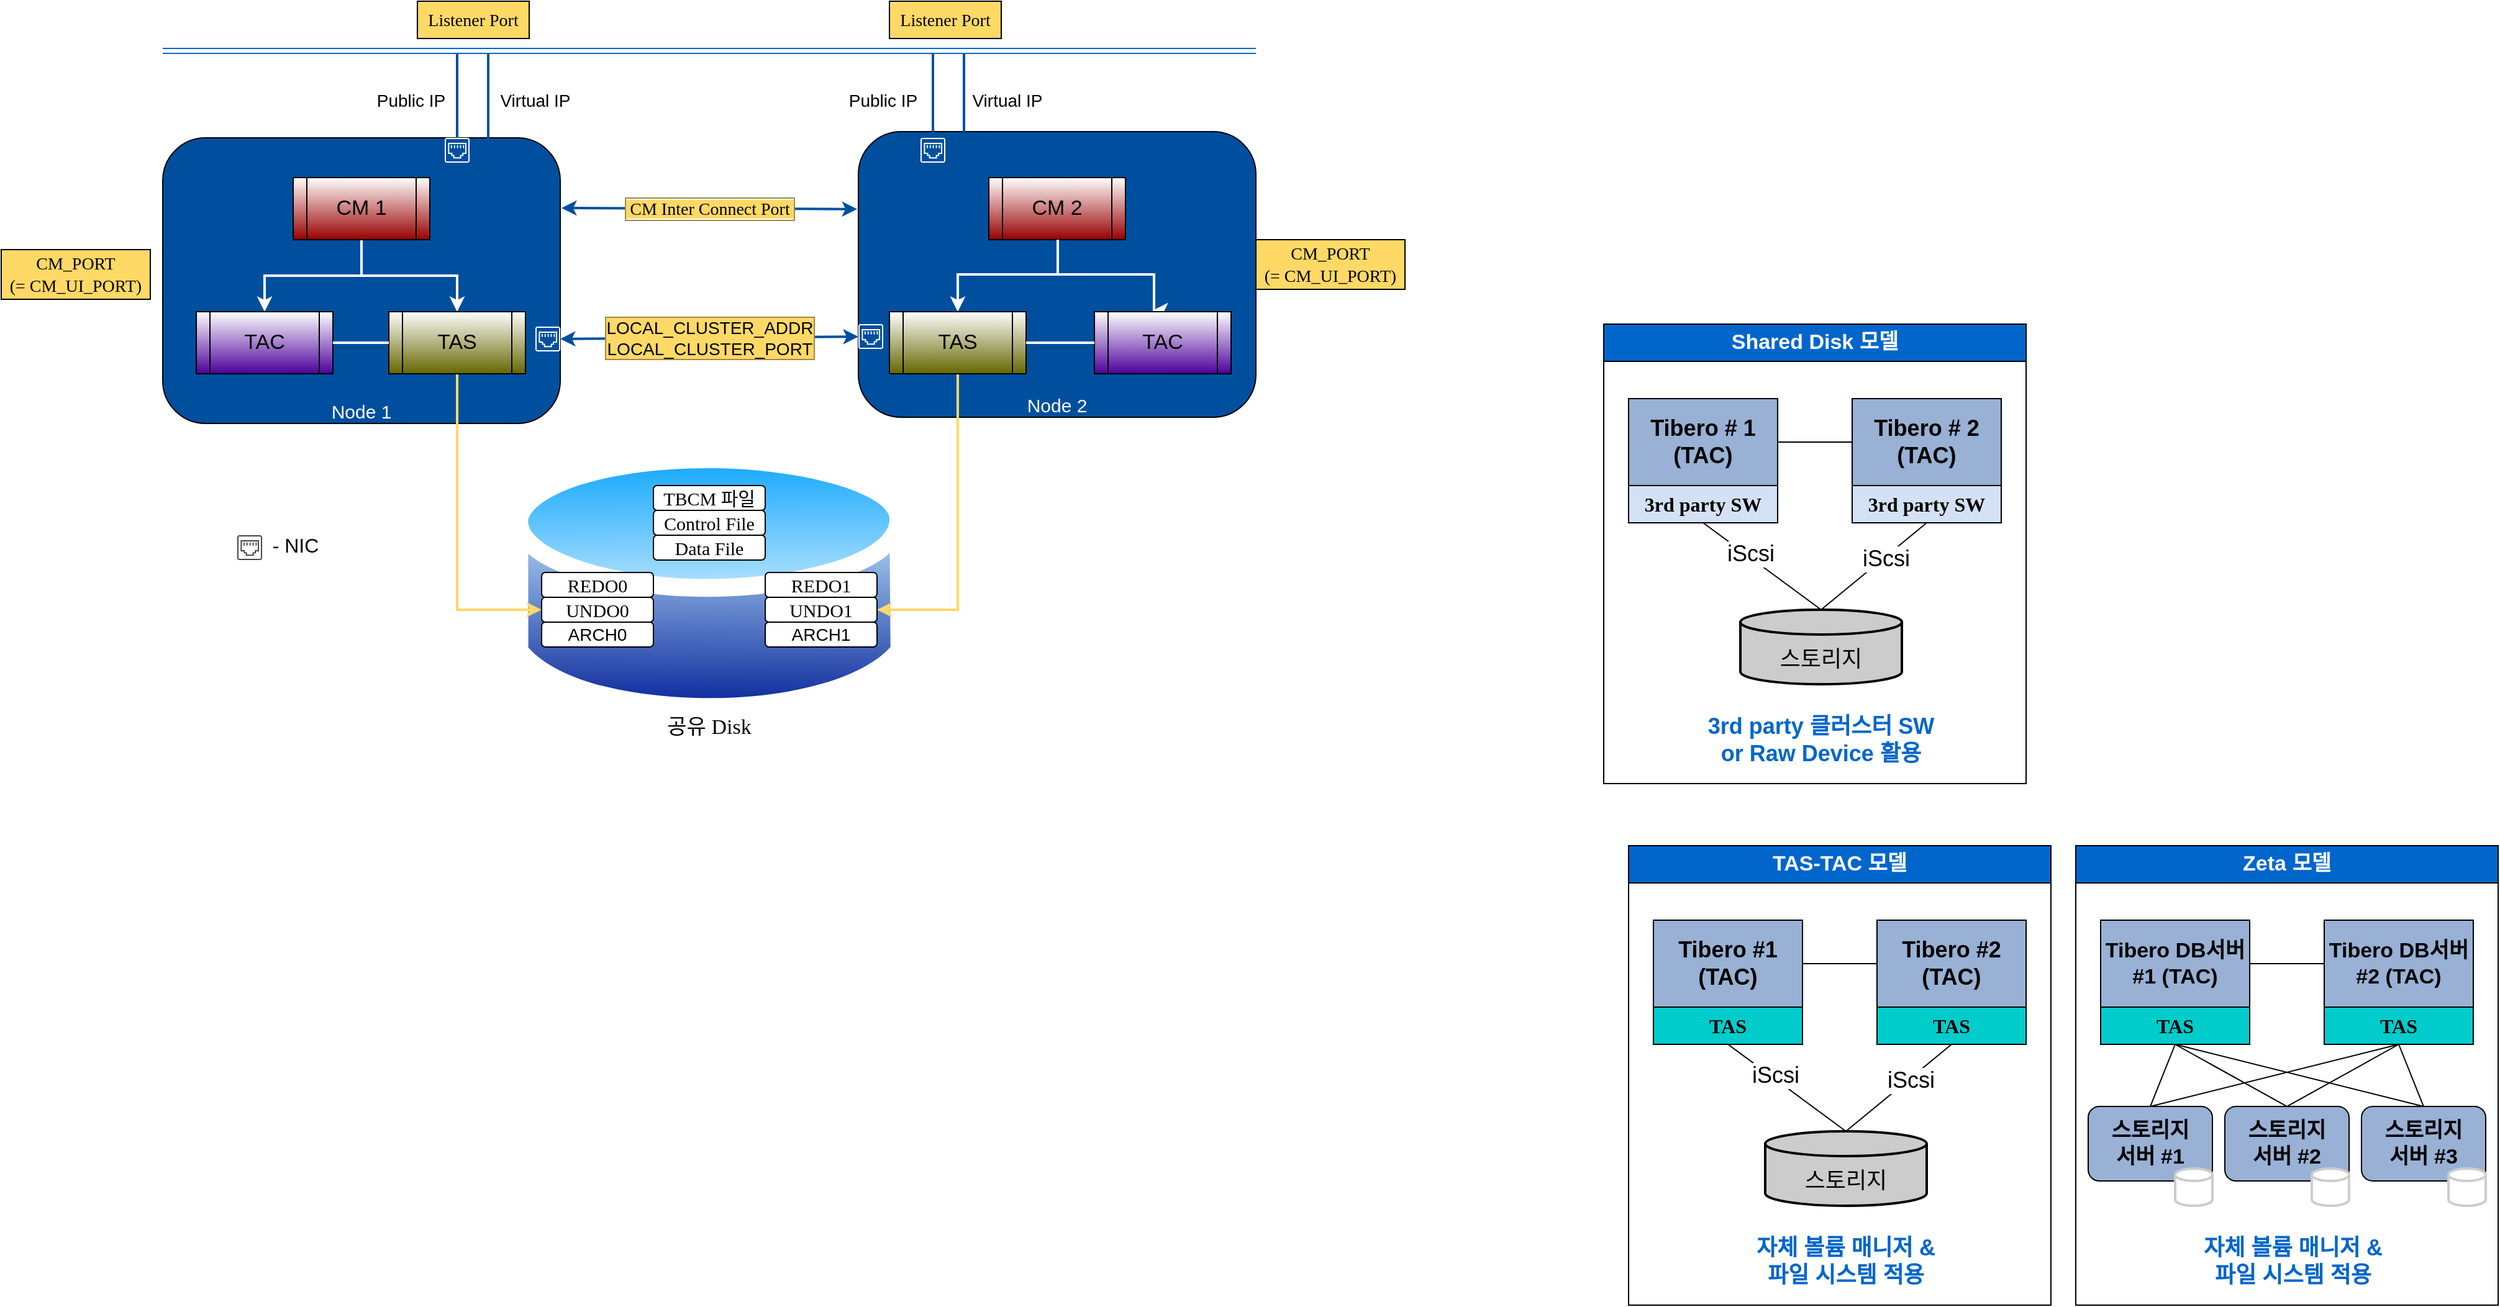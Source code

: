 <mxfile version="20.7.4" type="github">
  <diagram id="TvkTmIDw6KJ73KFfG2pD" name="페이지-1">
    <mxGraphModel dx="2261" dy="796" grid="1" gridSize="10" guides="1" tooltips="1" connect="1" arrows="1" fold="1" page="1" pageScale="1" pageWidth="827" pageHeight="1169" math="0" shadow="0">
      <root>
        <mxCell id="0" />
        <mxCell id="1" parent="0" />
        <mxCell id="aKETF5WyLUpgTDciv4r5-1" value="" style="rounded=1;whiteSpace=wrap;html=1;rotation=90;fillColor=#004F9E;" parent="1" vertex="1">
          <mxGeometry x="-15" y="65" width="230" height="320" as="geometry" />
        </mxCell>
        <mxCell id="aKETF5WyLUpgTDciv4r5-57" value="" style="group" parent="1" vertex="1" connectable="0">
          <mxGeometry x="335" y="390" width="225.54" height="200" as="geometry" />
        </mxCell>
        <mxCell id="DRgsn9gUvkEGbNi-qhv4-16" value="" style="aspect=fixed;perimeter=ellipsePerimeter;html=1;align=center;shadow=0;dashed=0;spacingTop=3;image;image=img/lib/active_directory/database.svg;labelBackgroundColor=#FFD966;labelBorderColor=#A18940;fontFamily=Helvetica;fontSize=14;" parent="aKETF5WyLUpgTDciv4r5-57" vertex="1">
          <mxGeometry x="-115.27" y="-40" width="320.54" height="237.2" as="geometry" />
        </mxCell>
        <mxCell id="aKETF5WyLUpgTDciv4r5-47" value="&lt;font style=&quot;font-size: 15px;&quot;&gt;TBCM 파일&lt;/font&gt;" style="rounded=1;whiteSpace=wrap;html=1;labelBackgroundColor=none;labelBorderColor=none;strokeColor=default;fontFamily=Tahoma;fontSize=15;fillColor=default;gradientColor=none;" parent="aKETF5WyLUpgTDciv4r5-57" vertex="1">
          <mxGeometry width="90" height="20" as="geometry" />
        </mxCell>
        <mxCell id="aKETF5WyLUpgTDciv4r5-48" value="Control File" style="rounded=1;whiteSpace=wrap;html=1;labelBackgroundColor=none;labelBorderColor=none;strokeColor=default;fontFamily=Tahoma;fontSize=15;fillColor=default;gradientColor=none;" parent="aKETF5WyLUpgTDciv4r5-57" vertex="1">
          <mxGeometry y="20" width="90" height="20" as="geometry" />
        </mxCell>
        <mxCell id="aKETF5WyLUpgTDciv4r5-49" value="&lt;font style=&quot;font-size: 15px;&quot;&gt;Data File&lt;/font&gt;" style="rounded=1;whiteSpace=wrap;html=1;labelBackgroundColor=none;labelBorderColor=none;strokeColor=default;fontFamily=Tahoma;fontSize=15;fillColor=default;gradientColor=none;" parent="aKETF5WyLUpgTDciv4r5-57" vertex="1">
          <mxGeometry y="40" width="90" height="20" as="geometry" />
        </mxCell>
        <mxCell id="DRgsn9gUvkEGbNi-qhv4-27" style="edgeStyle=orthogonalEdgeStyle;rounded=0;orthogonalLoop=1;jettySize=auto;html=1;entryX=0.5;entryY=0;entryDx=0;entryDy=0;strokeColor=#FFFFFF;strokeWidth=2;fontFamily=Helvetica;fontSize=15;fontColor=#000000;labelBackgroundColor=none;" parent="1" source="aKETF5WyLUpgTDciv4r5-3" target="DRgsn9gUvkEGbNi-qhv4-21" edge="1">
          <mxGeometry relative="1" as="geometry" />
        </mxCell>
        <mxCell id="DRgsn9gUvkEGbNi-qhv4-29" style="edgeStyle=orthogonalEdgeStyle;rounded=0;orthogonalLoop=1;jettySize=auto;html=1;entryX=0.5;entryY=0;entryDx=0;entryDy=0;labelBackgroundColor=none;strokeColor=#FFFFFF;strokeWidth=2;fontFamily=Helvetica;fontSize=15;fontColor=#000000;" parent="1" source="aKETF5WyLUpgTDciv4r5-3" target="DRgsn9gUvkEGbNi-qhv4-22" edge="1">
          <mxGeometry relative="1" as="geometry" />
        </mxCell>
        <mxCell id="aKETF5WyLUpgTDciv4r5-3" value="&lt;font style=&quot;font-size: 17px;&quot;&gt;CM 1&lt;/font&gt;" style="shape=process;whiteSpace=wrap;html=1;backgroundOutline=1;gradientColor=#990000;" parent="1" vertex="1">
          <mxGeometry x="45" y="142" width="110" height="50" as="geometry" />
        </mxCell>
        <mxCell id="aKETF5WyLUpgTDciv4r5-60" style="edgeStyle=orthogonalEdgeStyle;rounded=0;orthogonalLoop=1;jettySize=auto;html=1;entryX=0;entryY=0.5;entryDx=0;entryDy=0;strokeColor=#FFD966;strokeWidth=2;fontFamily=Tahoma;fontSize=17;fillColor=#FFD966;exitX=0.5;exitY=1;exitDx=0;exitDy=0;" parent="1" source="DRgsn9gUvkEGbNi-qhv4-21" target="aKETF5WyLUpgTDciv4r5-53" edge="1">
          <mxGeometry relative="1" as="geometry">
            <mxPoint x="266.83" y="454.928" as="targetPoint" />
          </mxGeometry>
        </mxCell>
        <mxCell id="aKETF5WyLUpgTDciv4r5-5" value="Node 1" style="text;html=1;strokeColor=none;fillColor=none;align=center;verticalAlign=middle;whiteSpace=wrap;rounded=0;fontSize=15;fontColor=#FFFFFF;" parent="1" vertex="1">
          <mxGeometry x="70" y="315" width="60" height="30" as="geometry" />
        </mxCell>
        <mxCell id="aKETF5WyLUpgTDciv4r5-11" value="" style="shape=link;html=1;rounded=0;fontSize=17;fontColor=#0066CC;strokeColor=#0066CC;" parent="1" edge="1">
          <mxGeometry width="100" relative="1" as="geometry">
            <mxPoint x="-60" y="40" as="sourcePoint" />
            <mxPoint x="820" y="40" as="targetPoint" />
            <Array as="points">
              <mxPoint x="390" y="40" />
            </Array>
          </mxGeometry>
        </mxCell>
        <mxCell id="aKETF5WyLUpgTDciv4r5-13" value="&lt;font style=&quot;font-size: 14px;&quot;&gt;Public IP&lt;/font&gt;" style="text;html=1;strokeColor=none;fillColor=none;align=center;verticalAlign=middle;whiteSpace=wrap;rounded=0;fontSize=17;labelBackgroundColor=default;" parent="1" vertex="1">
          <mxGeometry x="110" y="65" width="60" height="29" as="geometry" />
        </mxCell>
        <mxCell id="aKETF5WyLUpgTDciv4r5-14" value="" style="endArrow=none;html=1;rounded=0;fontSize=17;exitX=0;exitY=0.75;exitDx=0;exitDy=0;strokeWidth=2;strokeColor=#004F9E;" parent="1" edge="1">
          <mxGeometry width="50" height="50" relative="1" as="geometry">
            <mxPoint x="202" y="120.5" as="sourcePoint" />
            <mxPoint x="202" y="42.5" as="targetPoint" />
          </mxGeometry>
        </mxCell>
        <mxCell id="aKETF5WyLUpgTDciv4r5-15" value="&lt;font style=&quot;font-size: 14px;&quot;&gt;Virtual IP&lt;/font&gt;" style="text;html=1;strokeColor=none;fillColor=none;align=center;verticalAlign=middle;whiteSpace=wrap;rounded=0;fontSize=17;labelBackgroundColor=default;" parent="1" vertex="1">
          <mxGeometry x="210" y="65" width="60" height="29" as="geometry" />
        </mxCell>
        <mxCell id="aKETF5WyLUpgTDciv4r5-21" value="&lt;font face=&quot;Tahoma&quot;&gt;CM_PORT&lt;br&gt;(= CM_UI_PORT)&lt;/font&gt;" style="text;html=1;strokeColor=default;fillColor=#FFD966;align=center;verticalAlign=middle;whiteSpace=wrap;rounded=0;fontSize=14;" parent="1" vertex="1">
          <mxGeometry x="-190" y="200" width="120" height="40" as="geometry" />
        </mxCell>
        <mxCell id="aKETF5WyLUpgTDciv4r5-22" value="" style="rounded=1;whiteSpace=wrap;html=1;rotation=90;fillColor=#004F9E;" parent="1" vertex="1">
          <mxGeometry x="545" y="60" width="230" height="320" as="geometry" />
        </mxCell>
        <mxCell id="aKETF5WyLUpgTDciv4r5-24" value="&lt;font style=&quot;font-size: 17px;&quot;&gt;CM 2&lt;/font&gt;" style="shape=process;whiteSpace=wrap;html=1;backgroundOutline=1;gradientColor=#990000;" parent="1" vertex="1">
          <mxGeometry x="605" y="142" width="110" height="50" as="geometry" />
        </mxCell>
        <mxCell id="aKETF5WyLUpgTDciv4r5-61" style="edgeStyle=orthogonalEdgeStyle;rounded=0;orthogonalLoop=1;jettySize=auto;html=1;entryX=1;entryY=0.5;entryDx=0;entryDy=0;strokeColor=#FFD966;strokeWidth=2;fontFamily=Tahoma;fontSize=17;fillColor=#FFD966;exitX=0.5;exitY=1;exitDx=0;exitDy=0;" parent="1" source="DRgsn9gUvkEGbNi-qhv4-33" target="aKETF5WyLUpgTDciv4r5-51" edge="1">
          <mxGeometry relative="1" as="geometry">
            <mxPoint x="493.17" y="454.928" as="targetPoint" />
            <Array as="points">
              <mxPoint x="580" y="490" />
            </Array>
          </mxGeometry>
        </mxCell>
        <mxCell id="aKETF5WyLUpgTDciv4r5-26" value="Node 2" style="text;html=1;strokeColor=none;fillColor=none;align=center;verticalAlign=middle;whiteSpace=wrap;rounded=0;fontSize=15;fontColor=#FFFFFF;" parent="1" vertex="1">
          <mxGeometry x="630" y="310" width="60" height="30" as="geometry" />
        </mxCell>
        <mxCell id="aKETF5WyLUpgTDciv4r5-28" value="&lt;font style=&quot;font-size: 14px;&quot;&gt;Public IP&lt;/font&gt;" style="text;html=1;strokeColor=none;fillColor=none;align=center;verticalAlign=middle;whiteSpace=wrap;rounded=0;fontSize=17;labelBackgroundColor=default;" parent="1" vertex="1">
          <mxGeometry x="490" y="65" width="60" height="29" as="geometry" />
        </mxCell>
        <mxCell id="aKETF5WyLUpgTDciv4r5-29" value="" style="endArrow=none;html=1;rounded=0;fontSize=17;strokeWidth=2;strokeColor=#004F9E;" parent="1" edge="1">
          <mxGeometry width="50" height="50" relative="1" as="geometry">
            <mxPoint x="585" y="110" as="sourcePoint" />
            <mxPoint x="585" y="42.5" as="targetPoint" />
          </mxGeometry>
        </mxCell>
        <mxCell id="aKETF5WyLUpgTDciv4r5-30" value="&lt;font style=&quot;font-size: 14px;&quot;&gt;Virtual IP&lt;/font&gt;" style="text;html=1;strokeColor=none;fillColor=none;align=center;verticalAlign=middle;whiteSpace=wrap;rounded=0;fontSize=17;labelBackgroundColor=default;" parent="1" vertex="1">
          <mxGeometry x="590" y="65" width="60" height="29" as="geometry" />
        </mxCell>
        <mxCell id="aKETF5WyLUpgTDciv4r5-31" value="&lt;font face=&quot;Tahoma&quot;&gt;CM_PORT&lt;br&gt;(= CM_UI_PORT)&lt;/font&gt;" style="text;html=1;strokeColor=default;fillColor=#FFD966;align=center;verticalAlign=middle;whiteSpace=wrap;rounded=0;fontSize=14;" parent="1" vertex="1">
          <mxGeometry x="820" y="192" width="120" height="40" as="geometry" />
        </mxCell>
        <mxCell id="aKETF5WyLUpgTDciv4r5-34" value="&lt;font face=&quot;Tahoma&quot;&gt;Listener Port&lt;/font&gt;" style="text;html=1;strokeColor=default;fillColor=#FFD966;align=center;verticalAlign=middle;whiteSpace=wrap;rounded=0;fontSize=14;" parent="1" vertex="1">
          <mxGeometry x="145" width="90" height="30" as="geometry" />
        </mxCell>
        <mxCell id="aKETF5WyLUpgTDciv4r5-35" value="&lt;font face=&quot;Tahoma&quot;&gt;Listener Port&lt;/font&gt;" style="text;html=1;strokeColor=default;fillColor=#FFD966;align=center;verticalAlign=middle;whiteSpace=wrap;rounded=0;fontSize=14;" parent="1" vertex="1">
          <mxGeometry x="525" width="90" height="30" as="geometry" />
        </mxCell>
        <mxCell id="aKETF5WyLUpgTDciv4r5-39" value="" style="endArrow=classic;startArrow=classic;html=1;rounded=0;strokeColor=#004F9E;strokeWidth=2;fontSize=14;fillColor=#FFD966;entryX=0.186;entryY=1;entryDx=0;entryDy=0;entryPerimeter=0;exitX=0.182;exitY=-0.014;exitDx=0;exitDy=0;exitPerimeter=0;" parent="1" edge="1">
          <mxGeometry width="50" height="50" relative="1" as="geometry">
            <mxPoint x="260.98" y="166.5" as="sourcePoint" />
            <mxPoint x="499.02" y="167.38" as="targetPoint" />
            <Array as="points" />
          </mxGeometry>
        </mxCell>
        <mxCell id="DRgsn9gUvkEGbNi-qhv4-12" value="&lt;span style=&quot;font-family: Tahoma; font-size: 14px; background-color: rgb(255, 217, 102);&quot;&gt;&amp;nbsp;CM Inter Connect Port&amp;nbsp;&lt;/span&gt;" style="edgeLabel;html=1;align=center;verticalAlign=middle;resizable=0;points=[];fontSize=14;labelBorderColor=#A18940;" parent="aKETF5WyLUpgTDciv4r5-39" vertex="1" connectable="0">
          <mxGeometry relative="1" as="geometry">
            <mxPoint as="offset" />
          </mxGeometry>
        </mxCell>
        <mxCell id="aKETF5WyLUpgTDciv4r5-54" value="" style="group" parent="1" vertex="1" connectable="0">
          <mxGeometry x="245" y="460" width="90" height="40" as="geometry" />
        </mxCell>
        <mxCell id="aKETF5WyLUpgTDciv4r5-52" value="&lt;font style=&quot;font-size: 15px;&quot;&gt;REDO0&lt;/font&gt;" style="rounded=1;whiteSpace=wrap;html=1;labelBackgroundColor=none;labelBorderColor=none;strokeColor=default;fontFamily=Tahoma;fontSize=15;fillColor=default;gradientColor=none;movable=1;resizable=1;rotatable=1;deletable=1;editable=1;connectable=1;" parent="aKETF5WyLUpgTDciv4r5-54" vertex="1">
          <mxGeometry width="90" height="20" as="geometry" />
        </mxCell>
        <mxCell id="aKETF5WyLUpgTDciv4r5-53" value="UNDO0" style="rounded=1;whiteSpace=wrap;html=1;labelBackgroundColor=none;labelBorderColor=none;strokeColor=default;fontFamily=Tahoma;fontSize=15;fillColor=default;gradientColor=none;movable=1;resizable=1;rotatable=1;deletable=1;editable=1;connectable=1;" parent="aKETF5WyLUpgTDciv4r5-54" vertex="1">
          <mxGeometry y="20" width="90" height="20" as="geometry" />
        </mxCell>
        <mxCell id="aKETF5WyLUpgTDciv4r5-56" value="" style="group" parent="1" vertex="1" connectable="0">
          <mxGeometry x="425" y="460" width="90" height="40" as="geometry" />
        </mxCell>
        <mxCell id="aKETF5WyLUpgTDciv4r5-50" value="&lt;font style=&quot;font-size: 15px;&quot;&gt;REDO1&lt;/font&gt;" style="rounded=1;whiteSpace=wrap;html=1;labelBackgroundColor=none;labelBorderColor=none;strokeColor=default;fontFamily=Tahoma;fontSize=15;fillColor=default;gradientColor=none;" parent="aKETF5WyLUpgTDciv4r5-56" vertex="1">
          <mxGeometry width="90" height="20" as="geometry" />
        </mxCell>
        <mxCell id="aKETF5WyLUpgTDciv4r5-51" value="UNDO1" style="rounded=1;whiteSpace=wrap;html=1;labelBackgroundColor=none;labelBorderColor=none;strokeColor=default;fontFamily=Tahoma;fontSize=15;fillColor=default;gradientColor=none;" parent="aKETF5WyLUpgTDciv4r5-56" vertex="1">
          <mxGeometry y="20" width="90" height="20" as="geometry" />
        </mxCell>
        <mxCell id="DRgsn9gUvkEGbNi-qhv4-1" value="" style="sketch=0;pointerEvents=1;shadow=0;dashed=0;html=1;strokeColor=none;fillColor=#FFFFFF;aspect=fixed;labelPosition=center;verticalLabelPosition=bottom;verticalAlign=top;align=center;outlineConnect=0;shape=mxgraph.vvd.ethernet_port;labelBackgroundColor=#FFFFFF;" parent="1" vertex="1">
          <mxGeometry x="240" y="262" width="20" height="20" as="geometry" />
        </mxCell>
        <mxCell id="DRgsn9gUvkEGbNi-qhv4-3" value="" style="sketch=0;pointerEvents=1;shadow=0;dashed=0;html=1;strokeColor=none;fillColor=#FFFFFF;aspect=fixed;labelPosition=center;verticalLabelPosition=bottom;verticalAlign=top;align=center;outlineConnect=0;shape=mxgraph.vvd.ethernet_port;labelBackgroundColor=default;" parent="1" vertex="1">
          <mxGeometry x="500" y="260" width="20" height="20" as="geometry" />
        </mxCell>
        <mxCell id="DRgsn9gUvkEGbNi-qhv4-5" value="" style="endArrow=classic;startArrow=classic;html=1;rounded=0;strokeWidth=2;strokeColor=#004F9E;" parent="1" source="DRgsn9gUvkEGbNi-qhv4-1" target="DRgsn9gUvkEGbNi-qhv4-3" edge="1">
          <mxGeometry width="50" height="50" relative="1" as="geometry">
            <mxPoint x="320" y="202" as="sourcePoint" />
            <mxPoint x="370" y="152" as="targetPoint" />
          </mxGeometry>
        </mxCell>
        <mxCell id="DRgsn9gUvkEGbNi-qhv4-11" value="LOCAL_CLUSTER_ADDR&lt;br style=&quot;font-size: 14px;&quot;&gt;LOCAL_CLUSTER_PORT" style="edgeLabel;html=1;align=center;verticalAlign=middle;resizable=0;points=[];fontSize=14;labelBackgroundColor=#FFD966;labelBorderColor=#A18940;" parent="DRgsn9gUvkEGbNi-qhv4-5" vertex="1" connectable="0">
          <mxGeometry relative="1" as="geometry">
            <mxPoint as="offset" />
          </mxGeometry>
        </mxCell>
        <mxCell id="DRgsn9gUvkEGbNi-qhv4-6" value="" style="sketch=0;pointerEvents=1;shadow=0;dashed=0;html=1;strokeColor=none;fillColor=#FFFFFF;aspect=fixed;labelPosition=center;verticalLabelPosition=bottom;verticalAlign=top;align=center;outlineConnect=0;shape=mxgraph.vvd.ethernet_port;labelBackgroundColor=default;" parent="1" vertex="1">
          <mxGeometry x="550" y="110" width="20" height="20" as="geometry" />
        </mxCell>
        <mxCell id="DRgsn9gUvkEGbNi-qhv4-8" value="" style="endArrow=none;html=1;rounded=0;strokeWidth=2;strokeColor=#004F9E;" parent="1" source="DRgsn9gUvkEGbNi-qhv4-6" edge="1">
          <mxGeometry width="50" height="50" relative="1" as="geometry">
            <mxPoint x="560" y="99" as="sourcePoint" />
            <mxPoint x="560" y="42" as="targetPoint" />
          </mxGeometry>
        </mxCell>
        <mxCell id="DRgsn9gUvkEGbNi-qhv4-9" value="" style="sketch=0;pointerEvents=1;shadow=0;dashed=0;html=1;strokeColor=none;fillColor=#FFFFFF;aspect=fixed;labelPosition=center;verticalLabelPosition=bottom;verticalAlign=top;align=center;outlineConnect=0;shape=mxgraph.vvd.ethernet_port;labelBackgroundColor=default;" parent="1" vertex="1">
          <mxGeometry x="167" y="110" width="20" height="20" as="geometry" />
        </mxCell>
        <mxCell id="DRgsn9gUvkEGbNi-qhv4-10" value="" style="endArrow=none;html=1;rounded=0;strokeWidth=2;strokeColor=#004F9E;" parent="1" source="DRgsn9gUvkEGbNi-qhv4-9" edge="1">
          <mxGeometry width="50" height="50" relative="1" as="geometry">
            <mxPoint x="177" y="99.5" as="sourcePoint" />
            <mxPoint x="177" y="42.5" as="targetPoint" />
          </mxGeometry>
        </mxCell>
        <mxCell id="DRgsn9gUvkEGbNi-qhv4-14" value="&lt;span style=&quot;font-size: 14px; text-align: start; background-color: rgb(255, 255, 255);&quot;&gt;ARCH0&lt;/span&gt;" style="rounded=1;whiteSpace=wrap;html=1;labelBackgroundColor=none;labelBorderColor=none;strokeColor=default;fontFamily=Helvetica;fontSize=14;fillColor=default;gradientColor=none;movable=1;resizable=1;rotatable=1;deletable=1;editable=1;connectable=1;" parent="1" vertex="1">
          <mxGeometry x="245" y="500" width="90" height="20" as="geometry" />
        </mxCell>
        <mxCell id="DRgsn9gUvkEGbNi-qhv4-15" value="&lt;span style=&quot;font-size: 14px; text-align: start; background-color: rgb(255, 255, 255);&quot;&gt;ARCH1&lt;/span&gt;" style="rounded=1;whiteSpace=wrap;html=1;labelBackgroundColor=none;labelBorderColor=none;strokeColor=default;fontFamily=Helvetica;fontSize=14;fillColor=default;gradientColor=none;movable=1;resizable=1;rotatable=1;deletable=1;editable=1;connectable=1;" parent="1" vertex="1">
          <mxGeometry x="425" y="500" width="90" height="20" as="geometry" />
        </mxCell>
        <mxCell id="DRgsn9gUvkEGbNi-qhv4-17" value="" style="sketch=0;pointerEvents=1;shadow=0;dashed=0;html=1;strokeColor=none;fillColor=#434445;aspect=fixed;labelPosition=center;verticalLabelPosition=bottom;verticalAlign=top;align=center;outlineConnect=0;shape=mxgraph.vvd.ethernet_port;labelBackgroundColor=default;" parent="1" vertex="1">
          <mxGeometry y="430" width="20" height="20" as="geometry" />
        </mxCell>
        <mxCell id="DRgsn9gUvkEGbNi-qhv4-18" value="- NIC" style="text;html=1;strokeColor=none;fillColor=none;align=center;verticalAlign=middle;whiteSpace=wrap;rounded=0;labelBackgroundColor=default;labelBorderColor=none;fontFamily=Helvetica;fontSize=16;" parent="1" vertex="1">
          <mxGeometry x="17" y="423" width="60" height="30" as="geometry" />
        </mxCell>
        <mxCell id="aKETF5WyLUpgTDciv4r5-58" value="공유 Disk" style="text;html=1;strokeColor=none;fillColor=none;align=center;verticalAlign=middle;whiteSpace=wrap;rounded=0;labelBackgroundColor=none;labelBorderColor=none;fontFamily=Tahoma;fontSize=17;" parent="1" vertex="1">
          <mxGeometry x="340" y="570" width="80" height="30" as="geometry" />
        </mxCell>
        <mxCell id="DRgsn9gUvkEGbNi-qhv4-21" value="&lt;font style=&quot;font-size: 17px;&quot;&gt;TAS&lt;/font&gt;" style="shape=process;whiteSpace=wrap;html=1;backgroundOutline=1;gradientColor=#666600;" parent="1" vertex="1">
          <mxGeometry x="122" y="250" width="110" height="50" as="geometry" />
        </mxCell>
        <mxCell id="DRgsn9gUvkEGbNi-qhv4-22" value="&lt;font style=&quot;font-size: 17px;&quot;&gt;TAC&lt;/font&gt;" style="shape=process;whiteSpace=wrap;html=1;backgroundOutline=1;gradientColor=#4C0099;" parent="1" vertex="1">
          <mxGeometry x="-33" y="250" width="110" height="50" as="geometry" />
        </mxCell>
        <mxCell id="DRgsn9gUvkEGbNi-qhv4-30" value="" style="endArrow=none;html=1;rounded=0;labelBackgroundColor=none;strokeColor=#FFFFFF;strokeWidth=2;fontFamily=Helvetica;fontSize=15;fontColor=#000000;entryX=0;entryY=0.5;entryDx=0;entryDy=0;exitX=1;exitY=0.5;exitDx=0;exitDy=0;" parent="1" source="DRgsn9gUvkEGbNi-qhv4-22" target="DRgsn9gUvkEGbNi-qhv4-21" edge="1">
          <mxGeometry width="50" height="50" relative="1" as="geometry">
            <mxPoint x="77" y="270" as="sourcePoint" />
            <mxPoint x="127" y="220" as="targetPoint" />
          </mxGeometry>
        </mxCell>
        <mxCell id="DRgsn9gUvkEGbNi-qhv4-31" style="edgeStyle=orthogonalEdgeStyle;rounded=0;orthogonalLoop=1;jettySize=auto;html=1;entryX=0.427;entryY=-0.02;entryDx=0;entryDy=0;strokeColor=#FFFFFF;strokeWidth=2;fontFamily=Helvetica;fontSize=15;fontColor=#000000;labelBackgroundColor=none;entryPerimeter=0;" parent="1" target="DRgsn9gUvkEGbNi-qhv4-34" edge="1">
          <mxGeometry relative="1" as="geometry">
            <mxPoint x="660.5" y="192" as="sourcePoint" />
            <Array as="points">
              <mxPoint x="661" y="220" />
              <mxPoint x="738" y="220" />
            </Array>
          </mxGeometry>
        </mxCell>
        <mxCell id="DRgsn9gUvkEGbNi-qhv4-32" style="edgeStyle=orthogonalEdgeStyle;rounded=0;orthogonalLoop=1;jettySize=auto;html=1;labelBackgroundColor=none;strokeColor=#FFFFFF;strokeWidth=2;fontFamily=Helvetica;fontSize=15;fontColor=#000000;entryX=0.5;entryY=0;entryDx=0;entryDy=0;" parent="1" target="DRgsn9gUvkEGbNi-qhv4-33" edge="1">
          <mxGeometry relative="1" as="geometry">
            <mxPoint x="660.5" y="192" as="sourcePoint" />
            <Array as="points">
              <mxPoint x="661" y="220" />
              <mxPoint x="580" y="220" />
            </Array>
          </mxGeometry>
        </mxCell>
        <mxCell id="DRgsn9gUvkEGbNi-qhv4-33" value="&lt;font style=&quot;font-size: 17px;&quot;&gt;TAS&lt;/font&gt;" style="shape=process;whiteSpace=wrap;html=1;backgroundOutline=1;gradientColor=#666600;" parent="1" vertex="1">
          <mxGeometry x="525" y="250" width="110" height="50" as="geometry" />
        </mxCell>
        <mxCell id="DRgsn9gUvkEGbNi-qhv4-34" value="&lt;font style=&quot;font-size: 17px;&quot;&gt;TAC&lt;/font&gt;" style="shape=process;whiteSpace=wrap;html=1;backgroundOutline=1;gradientColor=#4C0099;" parent="1" vertex="1">
          <mxGeometry x="690" y="250" width="110" height="50" as="geometry" />
        </mxCell>
        <mxCell id="DRgsn9gUvkEGbNi-qhv4-35" value="" style="endArrow=none;html=1;rounded=0;labelBackgroundColor=none;strokeColor=#FFFFFF;strokeWidth=2;fontFamily=Helvetica;fontSize=15;fontColor=#000000;entryX=1;entryY=0.5;entryDx=0;entryDy=0;exitX=0;exitY=0.5;exitDx=0;exitDy=0;" parent="1" source="DRgsn9gUvkEGbNi-qhv4-34" target="DRgsn9gUvkEGbNi-qhv4-33" edge="1">
          <mxGeometry width="50" height="50" relative="1" as="geometry">
            <mxPoint x="637.5" y="270" as="sourcePoint" />
            <mxPoint x="687.5" y="220" as="targetPoint" />
          </mxGeometry>
        </mxCell>
        <mxCell id="vZWWEt2AD9_4WpX0sSvo-26" value="" style="group" vertex="1" connectable="0" parent="1">
          <mxGeometry x="1100" y="260" width="340" height="370" as="geometry" />
        </mxCell>
        <mxCell id="vZWWEt2AD9_4WpX0sSvo-25" value="" style="rounded=0;whiteSpace=wrap;html=1;labelBackgroundColor=none;fontSize=18;fontColor=#0066CC;fillColor=#0066CC;" vertex="1" parent="vZWWEt2AD9_4WpX0sSvo-26">
          <mxGeometry width="340" height="30" as="geometry" />
        </mxCell>
        <mxCell id="vZWWEt2AD9_4WpX0sSvo-1" value="Shared Disk 모델" style="text;html=1;strokeColor=none;fillColor=none;align=center;verticalAlign=middle;whiteSpace=wrap;rounded=0;fontSize=17;fontStyle=1;labelBackgroundColor=none;fontColor=#FFFFFF;" vertex="1" parent="vZWWEt2AD9_4WpX0sSvo-26">
          <mxGeometry x="100" width="140" height="30" as="geometry" />
        </mxCell>
        <mxCell id="vZWWEt2AD9_4WpX0sSvo-2" value="" style="rounded=0;whiteSpace=wrap;html=1;labelBackgroundColor=#0066CC;fontSize=17;" vertex="1" parent="vZWWEt2AD9_4WpX0sSvo-26">
          <mxGeometry y="30" width="340" height="340" as="geometry" />
        </mxCell>
        <mxCell id="vZWWEt2AD9_4WpX0sSvo-10" value="" style="group" vertex="1" connectable="0" parent="vZWWEt2AD9_4WpX0sSvo-26">
          <mxGeometry x="20" y="60" width="120" height="100" as="geometry" />
        </mxCell>
        <mxCell id="vZWWEt2AD9_4WpX0sSvo-8" value="" style="rounded=0;whiteSpace=wrap;html=1;labelBackgroundColor=#D4E1F5;fontSize=18;fillColor=#D4E1F5;" vertex="1" parent="vZWWEt2AD9_4WpX0sSvo-10">
          <mxGeometry y="70" width="120" height="30" as="geometry" />
        </mxCell>
        <mxCell id="vZWWEt2AD9_4WpX0sSvo-9" value="" style="rounded=0;whiteSpace=wrap;html=1;labelBackgroundColor=#D4E1F5;fontSize=18;fillColor=#98B1D4;" vertex="1" parent="vZWWEt2AD9_4WpX0sSvo-10">
          <mxGeometry width="120" height="70" as="geometry" />
        </mxCell>
        <mxCell id="vZWWEt2AD9_4WpX0sSvo-6" value="&lt;span style=&quot;font-family: &amp;quot;맑은 고딕&amp;quot;; font-size: 16px; text-align: justify;&quot;&gt;3rd party SW&lt;/span&gt;" style="text;html=1;strokeColor=none;fillColor=none;align=center;verticalAlign=middle;whiteSpace=wrap;rounded=0;labelBackgroundColor=none;fontSize=16;fontStyle=1" vertex="1" parent="vZWWEt2AD9_4WpX0sSvo-10">
          <mxGeometry y="70" width="120" height="30" as="geometry" />
        </mxCell>
        <mxCell id="vZWWEt2AD9_4WpX0sSvo-7" value="Tibero # 1&lt;br style=&quot;font-size: 18px;&quot;&gt;(TAC)" style="text;html=1;strokeColor=none;fillColor=none;align=center;verticalAlign=middle;whiteSpace=wrap;rounded=0;labelBackgroundColor=none;fontSize=18;fontStyle=1" vertex="1" parent="vZWWEt2AD9_4WpX0sSvo-10">
          <mxGeometry width="120" height="70" as="geometry" />
        </mxCell>
        <mxCell id="vZWWEt2AD9_4WpX0sSvo-11" value="" style="group" vertex="1" connectable="0" parent="vZWWEt2AD9_4WpX0sSvo-26">
          <mxGeometry x="200" y="60" width="120" height="100" as="geometry" />
        </mxCell>
        <mxCell id="vZWWEt2AD9_4WpX0sSvo-12" value="" style="rounded=0;whiteSpace=wrap;html=1;labelBackgroundColor=#D4E1F5;fontSize=18;fillColor=#D4E1F5;" vertex="1" parent="vZWWEt2AD9_4WpX0sSvo-11">
          <mxGeometry y="70" width="120" height="30" as="geometry" />
        </mxCell>
        <mxCell id="vZWWEt2AD9_4WpX0sSvo-13" value="" style="rounded=0;whiteSpace=wrap;html=1;labelBackgroundColor=#D4E1F5;fontSize=18;fillColor=#98B1D4;" vertex="1" parent="vZWWEt2AD9_4WpX0sSvo-11">
          <mxGeometry width="120" height="70" as="geometry" />
        </mxCell>
        <mxCell id="vZWWEt2AD9_4WpX0sSvo-14" value="&lt;span style=&quot;font-family: &amp;quot;맑은 고딕&amp;quot;; font-size: 16px; text-align: justify;&quot;&gt;3rd party SW&lt;/span&gt;" style="text;html=1;strokeColor=none;fillColor=none;align=center;verticalAlign=middle;whiteSpace=wrap;rounded=0;labelBackgroundColor=none;fontSize=16;fontStyle=1" vertex="1" parent="vZWWEt2AD9_4WpX0sSvo-11">
          <mxGeometry y="70" width="120" height="30" as="geometry" />
        </mxCell>
        <mxCell id="vZWWEt2AD9_4WpX0sSvo-15" value="Tibero # 2&lt;br style=&quot;font-size: 18px;&quot;&gt;(TAC)" style="text;html=1;strokeColor=none;fillColor=none;align=center;verticalAlign=middle;whiteSpace=wrap;rounded=0;labelBackgroundColor=none;fontSize=18;fontStyle=1" vertex="1" parent="vZWWEt2AD9_4WpX0sSvo-11">
          <mxGeometry width="120" height="70" as="geometry" />
        </mxCell>
        <mxCell id="vZWWEt2AD9_4WpX0sSvo-18" value="" style="group;fillColor=default;" vertex="1" connectable="0" parent="vZWWEt2AD9_4WpX0sSvo-26">
          <mxGeometry x="110" y="230" width="130" height="60" as="geometry" />
        </mxCell>
        <mxCell id="vZWWEt2AD9_4WpX0sSvo-16" value="" style="strokeWidth=2;html=1;shape=mxgraph.flowchart.database;whiteSpace=wrap;labelBackgroundColor=none;fontSize=18;fillColor=#CCCCCC;" vertex="1" parent="vZWWEt2AD9_4WpX0sSvo-18">
          <mxGeometry width="130" height="60" as="geometry" />
        </mxCell>
        <mxCell id="vZWWEt2AD9_4WpX0sSvo-17" value="스토리지" style="text;html=1;strokeColor=none;fillColor=none;align=center;verticalAlign=middle;whiteSpace=wrap;rounded=0;labelBackgroundColor=none;fontSize=18;" vertex="1" parent="vZWWEt2AD9_4WpX0sSvo-18">
          <mxGeometry x="25" y="25" width="80" height="30" as="geometry" />
        </mxCell>
        <mxCell id="vZWWEt2AD9_4WpX0sSvo-19" value="" style="endArrow=none;html=1;rounded=0;fontSize=18;entryX=0;entryY=0.5;entryDx=0;entryDy=0;exitX=1;exitY=0.5;exitDx=0;exitDy=0;" edge="1" parent="vZWWEt2AD9_4WpX0sSvo-26" source="vZWWEt2AD9_4WpX0sSvo-7" target="vZWWEt2AD9_4WpX0sSvo-15">
          <mxGeometry width="50" height="50" relative="1" as="geometry">
            <mxPoint x="140" y="110" as="sourcePoint" />
            <mxPoint x="190" y="60" as="targetPoint" />
          </mxGeometry>
        </mxCell>
        <mxCell id="vZWWEt2AD9_4WpX0sSvo-20" value="" style="endArrow=none;html=1;rounded=0;fontSize=18;entryX=0.5;entryY=1;entryDx=0;entryDy=0;exitX=0.5;exitY=0;exitDx=0;exitDy=0;exitPerimeter=0;" edge="1" parent="vZWWEt2AD9_4WpX0sSvo-26" source="vZWWEt2AD9_4WpX0sSvo-16" target="vZWWEt2AD9_4WpX0sSvo-14">
          <mxGeometry width="50" height="50" relative="1" as="geometry">
            <mxPoint x="210" y="220" as="sourcePoint" />
            <mxPoint x="260" y="170" as="targetPoint" />
          </mxGeometry>
        </mxCell>
        <mxCell id="vZWWEt2AD9_4WpX0sSvo-23" value="iScsi" style="edgeLabel;html=1;align=center;verticalAlign=middle;resizable=0;points=[];fontSize=18;" vertex="1" connectable="0" parent="vZWWEt2AD9_4WpX0sSvo-20">
          <mxGeometry x="0.212" y="-1" relative="1" as="geometry">
            <mxPoint as="offset" />
          </mxGeometry>
        </mxCell>
        <mxCell id="vZWWEt2AD9_4WpX0sSvo-21" value="" style="endArrow=none;html=1;rounded=0;fontSize=18;entryX=0.5;entryY=1;entryDx=0;entryDy=0;exitX=0.5;exitY=0;exitDx=0;exitDy=0;exitPerimeter=0;" edge="1" parent="vZWWEt2AD9_4WpX0sSvo-26" source="vZWWEt2AD9_4WpX0sSvo-16" target="vZWWEt2AD9_4WpX0sSvo-6">
          <mxGeometry width="50" height="50" relative="1" as="geometry">
            <mxPoint x="195" y="250" as="sourcePoint" />
            <mxPoint x="300" y="170" as="targetPoint" />
          </mxGeometry>
        </mxCell>
        <mxCell id="vZWWEt2AD9_4WpX0sSvo-22" value="iScsi" style="edgeLabel;html=1;align=center;verticalAlign=middle;resizable=0;points=[];fontSize=18;" vertex="1" connectable="0" parent="vZWWEt2AD9_4WpX0sSvo-21">
          <mxGeometry x="0.24" y="-2" relative="1" as="geometry">
            <mxPoint as="offset" />
          </mxGeometry>
        </mxCell>
        <mxCell id="vZWWEt2AD9_4WpX0sSvo-24" value="3rd party 클러스터 SW &lt;br&gt;or Raw Device 활용" style="text;html=1;strokeColor=none;fillColor=none;align=center;verticalAlign=middle;whiteSpace=wrap;rounded=0;labelBackgroundColor=none;fontSize=18;fontColor=#0066CC;fontStyle=1" vertex="1" parent="vZWWEt2AD9_4WpX0sSvo-26">
          <mxGeometry x="60" y="320" width="230" height="30" as="geometry" />
        </mxCell>
        <mxCell id="vZWWEt2AD9_4WpX0sSvo-27" value="" style="group" vertex="1" connectable="0" parent="1">
          <mxGeometry x="1120" y="680" width="340" height="370" as="geometry" />
        </mxCell>
        <mxCell id="vZWWEt2AD9_4WpX0sSvo-28" value="" style="rounded=0;whiteSpace=wrap;html=1;labelBackgroundColor=none;fontSize=18;fontColor=#0066CC;fillColor=#0066CC;" vertex="1" parent="vZWWEt2AD9_4WpX0sSvo-27">
          <mxGeometry width="340" height="30" as="geometry" />
        </mxCell>
        <mxCell id="vZWWEt2AD9_4WpX0sSvo-29" value="TAS-TAC 모델" style="text;html=1;strokeColor=none;fillColor=none;align=center;verticalAlign=middle;whiteSpace=wrap;rounded=0;fontSize=17;fontStyle=1;labelBackgroundColor=none;fontColor=#FFFFFF;" vertex="1" parent="vZWWEt2AD9_4WpX0sSvo-27">
          <mxGeometry x="100" width="140" height="30" as="geometry" />
        </mxCell>
        <mxCell id="vZWWEt2AD9_4WpX0sSvo-30" value="" style="rounded=0;whiteSpace=wrap;html=1;labelBackgroundColor=#0066CC;fontSize=17;" vertex="1" parent="vZWWEt2AD9_4WpX0sSvo-27">
          <mxGeometry y="30" width="340" height="340" as="geometry" />
        </mxCell>
        <mxCell id="vZWWEt2AD9_4WpX0sSvo-31" value="" style="group" vertex="1" connectable="0" parent="vZWWEt2AD9_4WpX0sSvo-27">
          <mxGeometry x="20" y="60" width="120" height="100" as="geometry" />
        </mxCell>
        <mxCell id="vZWWEt2AD9_4WpX0sSvo-32" value="" style="rounded=0;whiteSpace=wrap;html=1;labelBackgroundColor=#D4E1F5;fontSize=18;fillColor=#00CCCC;" vertex="1" parent="vZWWEt2AD9_4WpX0sSvo-31">
          <mxGeometry y="70" width="120" height="30" as="geometry" />
        </mxCell>
        <mxCell id="vZWWEt2AD9_4WpX0sSvo-33" value="" style="rounded=0;whiteSpace=wrap;html=1;labelBackgroundColor=#D4E1F5;fontSize=18;fillColor=#98B1D4;" vertex="1" parent="vZWWEt2AD9_4WpX0sSvo-31">
          <mxGeometry width="120" height="70" as="geometry" />
        </mxCell>
        <mxCell id="vZWWEt2AD9_4WpX0sSvo-35" value="Tibero #1&lt;br style=&quot;font-size: 18px;&quot;&gt;(TAC)" style="text;html=1;strokeColor=none;fillColor=none;align=center;verticalAlign=middle;whiteSpace=wrap;rounded=0;labelBackgroundColor=none;fontSize=18;fontStyle=1" vertex="1" parent="vZWWEt2AD9_4WpX0sSvo-31">
          <mxGeometry width="120" height="70" as="geometry" />
        </mxCell>
        <mxCell id="vZWWEt2AD9_4WpX0sSvo-34" value="&lt;span style=&quot;font-family: &amp;quot;맑은 고딕&amp;quot;; font-size: 16px; text-align: justify;&quot;&gt;TAS&lt;/span&gt;" style="text;html=1;strokeColor=none;fillColor=none;align=center;verticalAlign=middle;whiteSpace=wrap;rounded=0;labelBackgroundColor=none;fontSize=16;fontStyle=1" vertex="1" parent="vZWWEt2AD9_4WpX0sSvo-31">
          <mxGeometry y="70" width="120" height="30" as="geometry" />
        </mxCell>
        <mxCell id="vZWWEt2AD9_4WpX0sSvo-36" value="" style="group" vertex="1" connectable="0" parent="vZWWEt2AD9_4WpX0sSvo-27">
          <mxGeometry x="200" y="60" width="120" height="100" as="geometry" />
        </mxCell>
        <mxCell id="vZWWEt2AD9_4WpX0sSvo-37" value="" style="rounded=0;whiteSpace=wrap;html=1;labelBackgroundColor=#D4E1F5;fontSize=18;fillColor=#00CCCC;" vertex="1" parent="vZWWEt2AD9_4WpX0sSvo-36">
          <mxGeometry y="70" width="120" height="30" as="geometry" />
        </mxCell>
        <mxCell id="vZWWEt2AD9_4WpX0sSvo-38" value="" style="rounded=0;whiteSpace=wrap;html=1;labelBackgroundColor=#D4E1F5;fontSize=18;fillColor=#98B1D4;" vertex="1" parent="vZWWEt2AD9_4WpX0sSvo-36">
          <mxGeometry width="120" height="70" as="geometry" />
        </mxCell>
        <mxCell id="vZWWEt2AD9_4WpX0sSvo-40" value="Tibero #2&lt;br style=&quot;font-size: 18px;&quot;&gt;(TAC)" style="text;html=1;strokeColor=none;fillColor=none;align=center;verticalAlign=middle;whiteSpace=wrap;rounded=0;labelBackgroundColor=none;fontSize=18;fontStyle=1" vertex="1" parent="vZWWEt2AD9_4WpX0sSvo-36">
          <mxGeometry width="120" height="70" as="geometry" />
        </mxCell>
        <mxCell id="vZWWEt2AD9_4WpX0sSvo-39" value="&lt;span style=&quot;font-family: &amp;quot;맑은 고딕&amp;quot;; font-size: 16px; text-align: justify;&quot;&gt;TAS&lt;/span&gt;" style="text;html=1;strokeColor=none;fillColor=none;align=center;verticalAlign=middle;whiteSpace=wrap;rounded=0;labelBackgroundColor=none;fontSize=16;fontStyle=1" vertex="1" parent="vZWWEt2AD9_4WpX0sSvo-36">
          <mxGeometry y="70" width="120" height="30" as="geometry" />
        </mxCell>
        <mxCell id="vZWWEt2AD9_4WpX0sSvo-41" value="" style="group;fillColor=default;" vertex="1" connectable="0" parent="vZWWEt2AD9_4WpX0sSvo-27">
          <mxGeometry x="110" y="230" width="130" height="60" as="geometry" />
        </mxCell>
        <mxCell id="vZWWEt2AD9_4WpX0sSvo-42" value="" style="strokeWidth=2;html=1;shape=mxgraph.flowchart.database;whiteSpace=wrap;labelBackgroundColor=none;fontSize=18;fillColor=#CCCCCC;" vertex="1" parent="vZWWEt2AD9_4WpX0sSvo-41">
          <mxGeometry width="130" height="60" as="geometry" />
        </mxCell>
        <mxCell id="vZWWEt2AD9_4WpX0sSvo-43" value="스토리지" style="text;html=1;strokeColor=none;fillColor=none;align=center;verticalAlign=middle;whiteSpace=wrap;rounded=0;labelBackgroundColor=none;fontSize=18;" vertex="1" parent="vZWWEt2AD9_4WpX0sSvo-41">
          <mxGeometry x="25" y="25" width="80" height="30" as="geometry" />
        </mxCell>
        <mxCell id="vZWWEt2AD9_4WpX0sSvo-44" value="" style="endArrow=none;html=1;rounded=0;fontSize=18;entryX=0;entryY=0.5;entryDx=0;entryDy=0;exitX=1;exitY=0.5;exitDx=0;exitDy=0;" edge="1" parent="vZWWEt2AD9_4WpX0sSvo-27" source="vZWWEt2AD9_4WpX0sSvo-35" target="vZWWEt2AD9_4WpX0sSvo-40">
          <mxGeometry width="50" height="50" relative="1" as="geometry">
            <mxPoint x="140" y="110" as="sourcePoint" />
            <mxPoint x="190" y="60" as="targetPoint" />
          </mxGeometry>
        </mxCell>
        <mxCell id="vZWWEt2AD9_4WpX0sSvo-45" value="" style="endArrow=none;html=1;rounded=0;fontSize=18;entryX=0.5;entryY=1;entryDx=0;entryDy=0;exitX=0.5;exitY=0;exitDx=0;exitDy=0;exitPerimeter=0;" edge="1" parent="vZWWEt2AD9_4WpX0sSvo-27" source="vZWWEt2AD9_4WpX0sSvo-42" target="vZWWEt2AD9_4WpX0sSvo-39">
          <mxGeometry width="50" height="50" relative="1" as="geometry">
            <mxPoint x="210" y="220" as="sourcePoint" />
            <mxPoint x="260" y="170" as="targetPoint" />
          </mxGeometry>
        </mxCell>
        <mxCell id="vZWWEt2AD9_4WpX0sSvo-46" value="iScsi" style="edgeLabel;html=1;align=center;verticalAlign=middle;resizable=0;points=[];fontSize=18;" vertex="1" connectable="0" parent="vZWWEt2AD9_4WpX0sSvo-45">
          <mxGeometry x="0.212" y="-1" relative="1" as="geometry">
            <mxPoint as="offset" />
          </mxGeometry>
        </mxCell>
        <mxCell id="vZWWEt2AD9_4WpX0sSvo-47" value="" style="endArrow=none;html=1;rounded=0;fontSize=18;entryX=0.5;entryY=1;entryDx=0;entryDy=0;exitX=0.5;exitY=0;exitDx=0;exitDy=0;exitPerimeter=0;" edge="1" parent="vZWWEt2AD9_4WpX0sSvo-27" source="vZWWEt2AD9_4WpX0sSvo-42" target="vZWWEt2AD9_4WpX0sSvo-34">
          <mxGeometry width="50" height="50" relative="1" as="geometry">
            <mxPoint x="195" y="250" as="sourcePoint" />
            <mxPoint x="300" y="170" as="targetPoint" />
          </mxGeometry>
        </mxCell>
        <mxCell id="vZWWEt2AD9_4WpX0sSvo-48" value="iScsi" style="edgeLabel;html=1;align=center;verticalAlign=middle;resizable=0;points=[];fontSize=18;" vertex="1" connectable="0" parent="vZWWEt2AD9_4WpX0sSvo-47">
          <mxGeometry x="0.24" y="-2" relative="1" as="geometry">
            <mxPoint as="offset" />
          </mxGeometry>
        </mxCell>
        <mxCell id="vZWWEt2AD9_4WpX0sSvo-49" value="자체 볼륨 매니저 &amp;amp;&lt;br&gt;파일 시스템 적용" style="text;html=1;strokeColor=none;fillColor=none;align=center;verticalAlign=middle;whiteSpace=wrap;rounded=0;labelBackgroundColor=none;fontSize=18;fontColor=#0066CC;fontStyle=1" vertex="1" parent="vZWWEt2AD9_4WpX0sSvo-27">
          <mxGeometry x="60" y="320" width="230" height="30" as="geometry" />
        </mxCell>
        <mxCell id="vZWWEt2AD9_4WpX0sSvo-73" value="" style="group" vertex="1" connectable="0" parent="1">
          <mxGeometry x="1480" y="680" width="340" height="370" as="geometry" />
        </mxCell>
        <mxCell id="vZWWEt2AD9_4WpX0sSvo-74" value="" style="rounded=0;whiteSpace=wrap;html=1;labelBackgroundColor=none;fontSize=18;fontColor=#0066CC;fillColor=#0066CC;" vertex="1" parent="vZWWEt2AD9_4WpX0sSvo-73">
          <mxGeometry width="340" height="30" as="geometry" />
        </mxCell>
        <mxCell id="vZWWEt2AD9_4WpX0sSvo-75" value="Zeta 모델" style="text;html=1;strokeColor=none;fillColor=none;align=center;verticalAlign=middle;whiteSpace=wrap;rounded=0;fontSize=17;fontStyle=1;labelBackgroundColor=none;fontColor=#FFFFFF;" vertex="1" parent="vZWWEt2AD9_4WpX0sSvo-73">
          <mxGeometry x="100" width="140" height="30" as="geometry" />
        </mxCell>
        <mxCell id="vZWWEt2AD9_4WpX0sSvo-76" value="" style="rounded=0;whiteSpace=wrap;html=1;labelBackgroundColor=#0066CC;fontSize=17;" vertex="1" parent="vZWWEt2AD9_4WpX0sSvo-73">
          <mxGeometry y="30" width="340" height="340" as="geometry" />
        </mxCell>
        <mxCell id="vZWWEt2AD9_4WpX0sSvo-77" value="" style="group" vertex="1" connectable="0" parent="vZWWEt2AD9_4WpX0sSvo-73">
          <mxGeometry x="20" y="60" width="120" height="100" as="geometry" />
        </mxCell>
        <mxCell id="vZWWEt2AD9_4WpX0sSvo-78" value="" style="rounded=0;whiteSpace=wrap;html=1;labelBackgroundColor=#D4E1F5;fontSize=18;fillColor=#00CCCC;" vertex="1" parent="vZWWEt2AD9_4WpX0sSvo-77">
          <mxGeometry y="70" width="120" height="30" as="geometry" />
        </mxCell>
        <mxCell id="vZWWEt2AD9_4WpX0sSvo-79" value="" style="rounded=0;whiteSpace=wrap;html=1;labelBackgroundColor=#D4E1F5;fontSize=18;fillColor=#98B1D4;" vertex="1" parent="vZWWEt2AD9_4WpX0sSvo-77">
          <mxGeometry width="120" height="70" as="geometry" />
        </mxCell>
        <mxCell id="vZWWEt2AD9_4WpX0sSvo-80" value="Tibero DB서버 #1 (TAC)" style="text;html=1;strokeColor=none;fillColor=none;align=center;verticalAlign=middle;whiteSpace=wrap;rounded=0;labelBackgroundColor=none;fontSize=17;fontStyle=1" vertex="1" parent="vZWWEt2AD9_4WpX0sSvo-77">
          <mxGeometry width="120" height="70" as="geometry" />
        </mxCell>
        <mxCell id="vZWWEt2AD9_4WpX0sSvo-81" value="&lt;span style=&quot;font-family: &amp;quot;맑은 고딕&amp;quot;; font-size: 16px; text-align: justify;&quot;&gt;TAS&lt;/span&gt;" style="text;html=1;strokeColor=none;fillColor=none;align=center;verticalAlign=middle;whiteSpace=wrap;rounded=0;labelBackgroundColor=none;fontSize=16;fontStyle=1" vertex="1" parent="vZWWEt2AD9_4WpX0sSvo-77">
          <mxGeometry y="70" width="120" height="30" as="geometry" />
        </mxCell>
        <mxCell id="vZWWEt2AD9_4WpX0sSvo-82" value="" style="group" vertex="1" connectable="0" parent="vZWWEt2AD9_4WpX0sSvo-73">
          <mxGeometry x="200" y="60" width="120" height="100" as="geometry" />
        </mxCell>
        <mxCell id="vZWWEt2AD9_4WpX0sSvo-83" value="" style="rounded=0;whiteSpace=wrap;html=1;labelBackgroundColor=#D4E1F5;fontSize=18;fillColor=#00CCCC;" vertex="1" parent="vZWWEt2AD9_4WpX0sSvo-82">
          <mxGeometry y="70" width="120" height="30" as="geometry" />
        </mxCell>
        <mxCell id="vZWWEt2AD9_4WpX0sSvo-84" value="" style="rounded=0;whiteSpace=wrap;html=1;labelBackgroundColor=#D4E1F5;fontSize=18;fillColor=#98B1D4;" vertex="1" parent="vZWWEt2AD9_4WpX0sSvo-82">
          <mxGeometry width="120" height="70" as="geometry" />
        </mxCell>
        <mxCell id="vZWWEt2AD9_4WpX0sSvo-85" value="Tibero DB서버 #2 (TAC)" style="text;html=1;strokeColor=none;fillColor=none;align=center;verticalAlign=middle;whiteSpace=wrap;rounded=0;labelBackgroundColor=none;fontSize=17;fontStyle=1" vertex="1" parent="vZWWEt2AD9_4WpX0sSvo-82">
          <mxGeometry width="120" height="70" as="geometry" />
        </mxCell>
        <mxCell id="vZWWEt2AD9_4WpX0sSvo-86" value="&lt;span style=&quot;font-family: &amp;quot;맑은 고딕&amp;quot;; font-size: 16px; text-align: justify;&quot;&gt;TAS&lt;/span&gt;" style="text;html=1;strokeColor=none;fillColor=none;align=center;verticalAlign=middle;whiteSpace=wrap;rounded=0;labelBackgroundColor=none;fontSize=16;fontStyle=1" vertex="1" parent="vZWWEt2AD9_4WpX0sSvo-82">
          <mxGeometry y="70" width="120" height="30" as="geometry" />
        </mxCell>
        <mxCell id="vZWWEt2AD9_4WpX0sSvo-90" value="" style="endArrow=none;html=1;rounded=0;fontSize=18;entryX=0;entryY=0.5;entryDx=0;entryDy=0;exitX=1;exitY=0.5;exitDx=0;exitDy=0;" edge="1" parent="vZWWEt2AD9_4WpX0sSvo-73" source="vZWWEt2AD9_4WpX0sSvo-80" target="vZWWEt2AD9_4WpX0sSvo-85">
          <mxGeometry width="50" height="50" relative="1" as="geometry">
            <mxPoint x="140" y="110" as="sourcePoint" />
            <mxPoint x="190" y="60" as="targetPoint" />
          </mxGeometry>
        </mxCell>
        <mxCell id="vZWWEt2AD9_4WpX0sSvo-95" value="자체 볼륨 매니저 &amp;amp;&lt;br&gt;파일 시스템 적용" style="text;html=1;strokeColor=none;fillColor=none;align=center;verticalAlign=middle;whiteSpace=wrap;rounded=0;labelBackgroundColor=none;fontSize=18;fontColor=#0066CC;fontStyle=1" vertex="1" parent="vZWWEt2AD9_4WpX0sSvo-73">
          <mxGeometry x="60" y="320" width="230" height="30" as="geometry" />
        </mxCell>
        <mxCell id="vZWWEt2AD9_4WpX0sSvo-96" value="스토리지&lt;br&gt;서버 #1" style="rounded=1;whiteSpace=wrap;html=1;labelBackgroundColor=none;fontSize=17;fontColor=#000000;fillColor=#98B1D4;fontStyle=1" vertex="1" parent="vZWWEt2AD9_4WpX0sSvo-73">
          <mxGeometry x="10" y="210" width="100" height="60" as="geometry" />
        </mxCell>
        <mxCell id="vZWWEt2AD9_4WpX0sSvo-97" value="스토리지&lt;br&gt;서버 #2" style="rounded=1;whiteSpace=wrap;html=1;labelBackgroundColor=none;fontSize=17;fontColor=#000000;fillColor=#98B1D4;fontStyle=1" vertex="1" parent="vZWWEt2AD9_4WpX0sSvo-73">
          <mxGeometry x="120" y="210" width="100" height="60" as="geometry" />
        </mxCell>
        <mxCell id="vZWWEt2AD9_4WpX0sSvo-98" value="스토리지&lt;br&gt;서버 #3" style="rounded=1;whiteSpace=wrap;html=1;labelBackgroundColor=none;fontSize=17;fontColor=#000000;fillColor=#98B1D4;fontStyle=1" vertex="1" parent="vZWWEt2AD9_4WpX0sSvo-73">
          <mxGeometry x="230" y="210" width="100" height="60" as="geometry" />
        </mxCell>
        <mxCell id="vZWWEt2AD9_4WpX0sSvo-99" value="" style="strokeWidth=2;html=1;shape=mxgraph.flowchart.database;whiteSpace=wrap;labelBackgroundColor=none;fontSize=17;fontColor=#000000;fillColor=#FFFFFF;strokeColor=#CCCCCC;" vertex="1" parent="vZWWEt2AD9_4WpX0sSvo-73">
          <mxGeometry x="80" y="260" width="30" height="30" as="geometry" />
        </mxCell>
        <mxCell id="vZWWEt2AD9_4WpX0sSvo-100" value="" style="strokeWidth=2;html=1;shape=mxgraph.flowchart.database;whiteSpace=wrap;labelBackgroundColor=none;fontSize=17;fontColor=#000000;fillColor=#FFFFFF;strokeColor=#CCCCCC;" vertex="1" parent="vZWWEt2AD9_4WpX0sSvo-73">
          <mxGeometry x="190" y="260" width="30" height="30" as="geometry" />
        </mxCell>
        <mxCell id="vZWWEt2AD9_4WpX0sSvo-101" value="" style="strokeWidth=2;html=1;shape=mxgraph.flowchart.database;whiteSpace=wrap;labelBackgroundColor=none;fontSize=17;fontColor=#000000;fillColor=#FFFFFF;strokeColor=#CCCCCC;" vertex="1" parent="vZWWEt2AD9_4WpX0sSvo-73">
          <mxGeometry x="300" y="260" width="30" height="30" as="geometry" />
        </mxCell>
        <mxCell id="vZWWEt2AD9_4WpX0sSvo-102" value="" style="endArrow=none;html=1;rounded=0;fontSize=17;fontColor=#000000;entryX=0.5;entryY=1;entryDx=0;entryDy=0;exitX=0.5;exitY=0;exitDx=0;exitDy=0;" edge="1" parent="vZWWEt2AD9_4WpX0sSvo-73" source="vZWWEt2AD9_4WpX0sSvo-96" target="vZWWEt2AD9_4WpX0sSvo-81">
          <mxGeometry width="50" height="50" relative="1" as="geometry">
            <mxPoint x="60" y="210" as="sourcePoint" />
            <mxPoint x="110" y="160" as="targetPoint" />
          </mxGeometry>
        </mxCell>
        <mxCell id="vZWWEt2AD9_4WpX0sSvo-103" value="" style="endArrow=none;html=1;rounded=0;fontSize=17;fontColor=#000000;entryX=0.5;entryY=1;entryDx=0;entryDy=0;exitX=0.5;exitY=0;exitDx=0;exitDy=0;" edge="1" parent="vZWWEt2AD9_4WpX0sSvo-73" source="vZWWEt2AD9_4WpX0sSvo-97" target="vZWWEt2AD9_4WpX0sSvo-81">
          <mxGeometry x="0.586" y="-26" width="50" height="50" relative="1" as="geometry">
            <mxPoint x="70" y="220" as="sourcePoint" />
            <mxPoint x="90" y="170" as="targetPoint" />
            <mxPoint as="offset" />
          </mxGeometry>
        </mxCell>
        <mxCell id="vZWWEt2AD9_4WpX0sSvo-104" value="" style="endArrow=none;html=1;rounded=0;fontSize=17;fontColor=#000000;entryX=0.5;entryY=1;entryDx=0;entryDy=0;exitX=0.5;exitY=0;exitDx=0;exitDy=0;" edge="1" parent="vZWWEt2AD9_4WpX0sSvo-73" source="vZWWEt2AD9_4WpX0sSvo-98" target="vZWWEt2AD9_4WpX0sSvo-81">
          <mxGeometry x="0.586" y="-26" width="50" height="50" relative="1" as="geometry">
            <mxPoint x="180" y="220" as="sourcePoint" />
            <mxPoint x="90" y="170" as="targetPoint" />
            <mxPoint as="offset" />
          </mxGeometry>
        </mxCell>
        <mxCell id="vZWWEt2AD9_4WpX0sSvo-105" value="" style="endArrow=none;html=1;rounded=0;fontSize=17;fontColor=#000000;entryX=0.5;entryY=1;entryDx=0;entryDy=0;exitX=0.5;exitY=0;exitDx=0;exitDy=0;" edge="1" parent="vZWWEt2AD9_4WpX0sSvo-73" source="vZWWEt2AD9_4WpX0sSvo-98" target="vZWWEt2AD9_4WpX0sSvo-86">
          <mxGeometry x="1" y="-210" width="50" height="50" relative="1" as="geometry">
            <mxPoint y="150" as="sourcePoint" />
            <mxPoint x="50" y="100" as="targetPoint" />
            <mxPoint x="41" y="-58" as="offset" />
          </mxGeometry>
        </mxCell>
        <mxCell id="vZWWEt2AD9_4WpX0sSvo-107" value="" style="endArrow=none;html=1;rounded=0;fontSize=17;fontColor=#000000;entryX=0.5;entryY=1;entryDx=0;entryDy=0;exitX=0.5;exitY=0;exitDx=0;exitDy=0;" edge="1" parent="vZWWEt2AD9_4WpX0sSvo-73" source="vZWWEt2AD9_4WpX0sSvo-97" target="vZWWEt2AD9_4WpX0sSvo-86">
          <mxGeometry x="1" y="-210" width="50" height="50" relative="1" as="geometry">
            <mxPoint x="290" y="220" as="sourcePoint" />
            <mxPoint x="270" y="170" as="targetPoint" />
            <mxPoint x="41" y="-58" as="offset" />
          </mxGeometry>
        </mxCell>
        <mxCell id="vZWWEt2AD9_4WpX0sSvo-108" value="" style="endArrow=none;html=1;rounded=0;fontSize=17;fontColor=#000000;entryX=0.5;entryY=1;entryDx=0;entryDy=0;exitX=0.5;exitY=0;exitDx=0;exitDy=0;" edge="1" parent="vZWWEt2AD9_4WpX0sSvo-73" source="vZWWEt2AD9_4WpX0sSvo-96" target="vZWWEt2AD9_4WpX0sSvo-86">
          <mxGeometry x="1" y="-210" width="50" height="50" relative="1" as="geometry">
            <mxPoint x="180" y="220" as="sourcePoint" />
            <mxPoint x="270" y="170" as="targetPoint" />
            <mxPoint x="41" y="-58" as="offset" />
          </mxGeometry>
        </mxCell>
      </root>
    </mxGraphModel>
  </diagram>
</mxfile>
